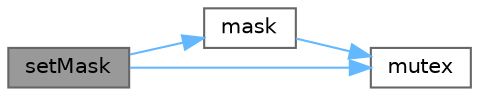digraph "setMask"
{
 // INTERACTIVE_SVG=YES
 // LATEX_PDF_SIZE
  bgcolor="transparent";
  edge [fontname=Helvetica,fontsize=10,labelfontname=Helvetica,labelfontsize=10];
  node [fontname=Helvetica,fontsize=10,shape=box,height=0.2,width=0.4];
  rankdir="LR";
  Node1 [label="setMask",height=0.2,width=0.4,color="gray40", fillcolor="grey60", style="filled", fontcolor="black",tooltip=" "];
  Node1 -> Node2 [color="steelblue1",style="solid"];
  Node2 [label="mask",height=0.2,width=0.4,color="grey40", fillcolor="white", style="filled",URL="$classore_1_1data_1_1_log.html#a9b3a4c0dcdb635df501bf7690381131f",tooltip=" "];
  Node2 -> Node3 [color="steelblue1",style="solid"];
  Node3 [label="mutex",height=0.2,width=0.4,color="grey40", fillcolor="white", style="filled",URL="$classore_1_1data_1_1_log.html#a34bd0616cd8be189e8a064df92bcdab7",tooltip="mutex to acquire locks"];
  Node1 -> Node3 [color="steelblue1",style="solid"];
}

